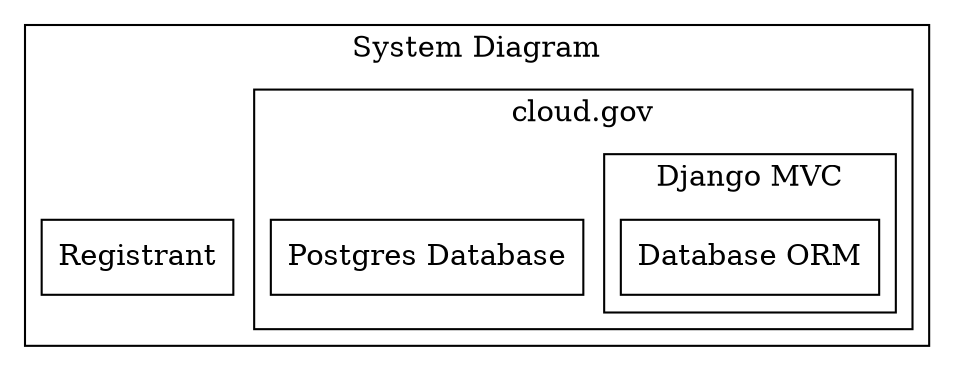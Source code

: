 digraph systemDiagram {
  # Install graphviz and run `fdp -Tpng system.dot -o system_diagram.png`
  subgraph cluster0 {
    label="System Diagram";
    node [shape=record];
    registrant [label="Registrant"];
    subgraph cluster_cloud {
      label="cloud.gov";
      node [shape=record];
      postgres [label="Postgres Database"];
      subgraph cluster_django {
        label="Django MVC";
        node [shape=record];
        models [pos="0,1!" label="Database ORM"];
      }
    }
  }
}